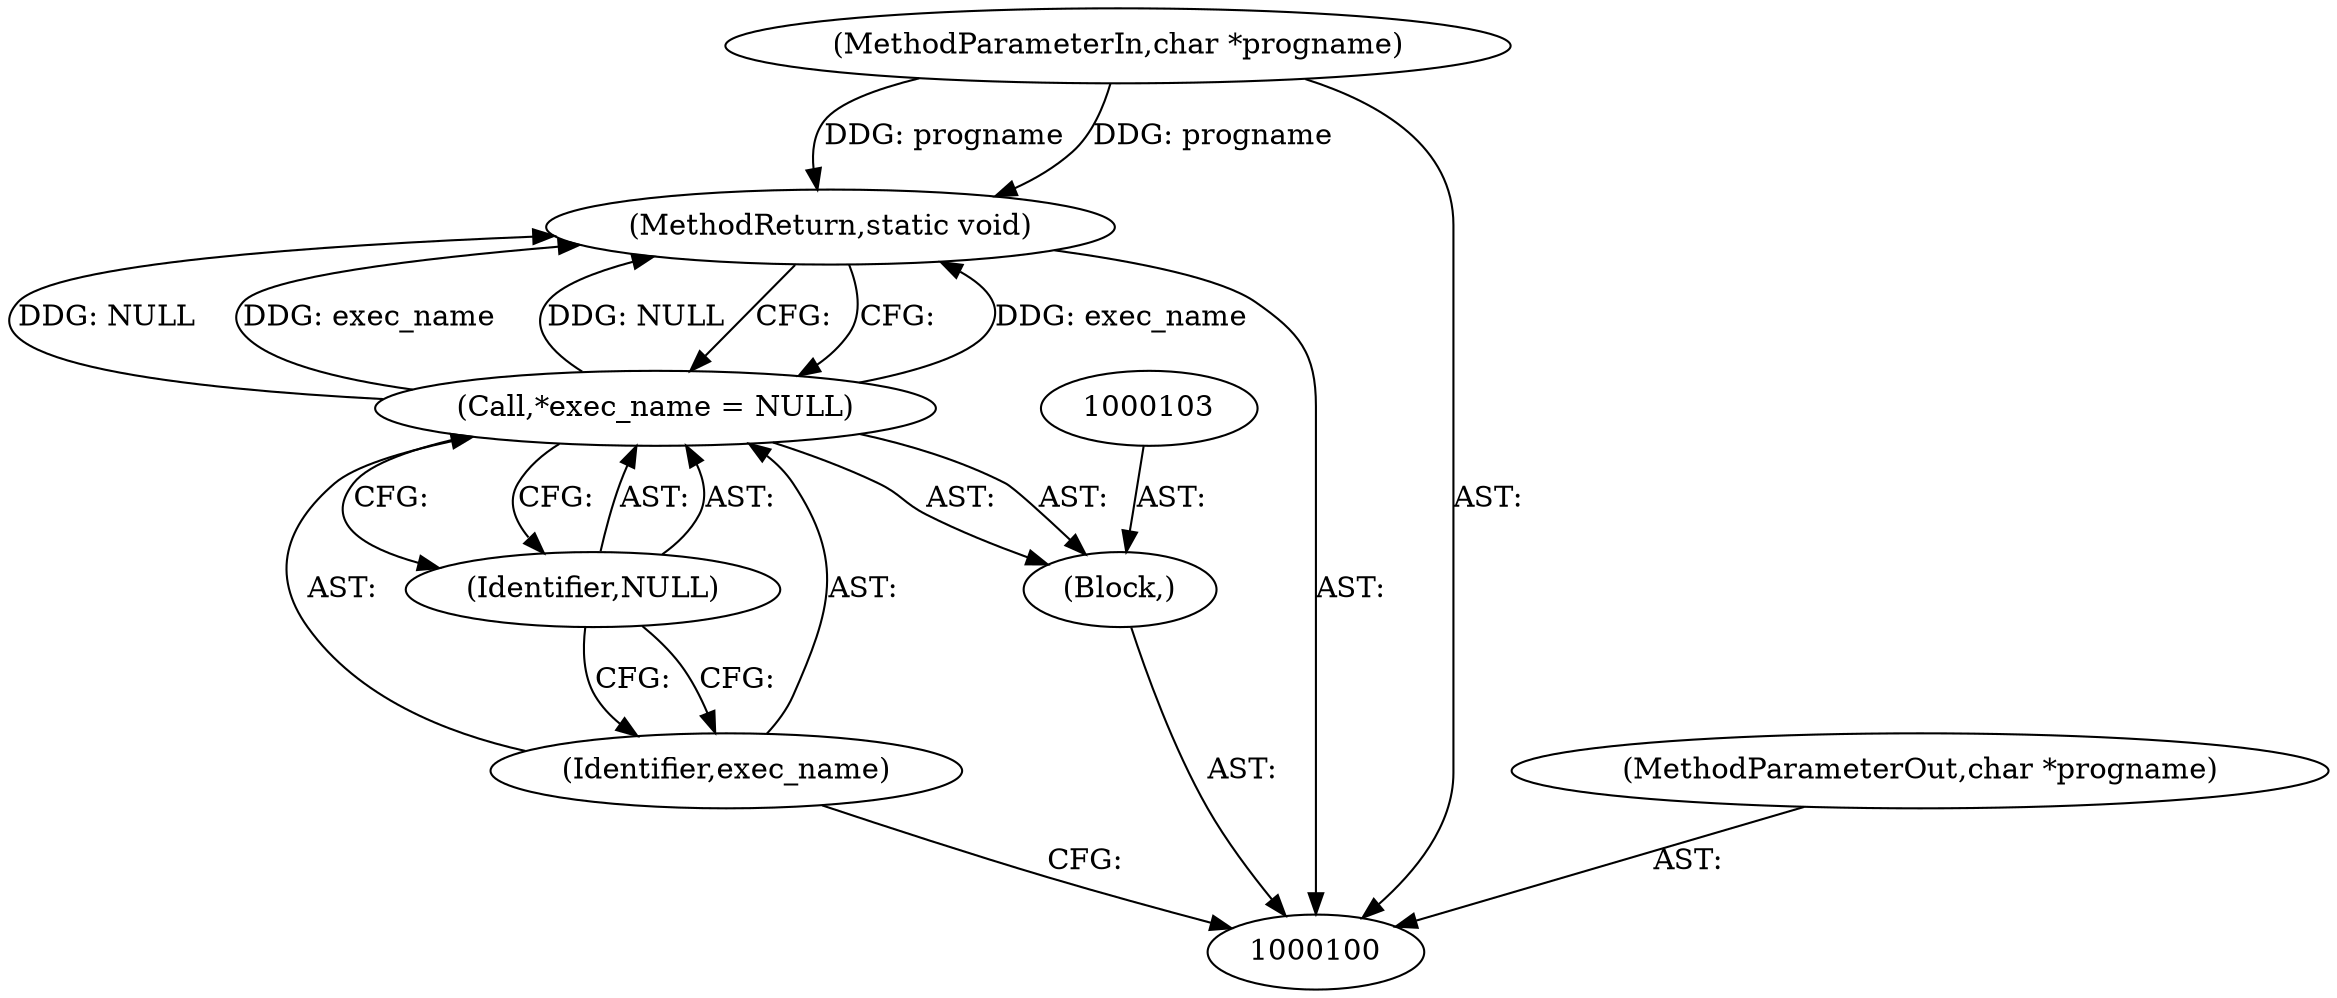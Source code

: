 digraph "0_Android_5a9753fca56f0eeb9f61e342b2fccffc364f9426_5" {
"1000107" [label="(MethodReturn,static void)"];
"1000101" [label="(MethodParameterIn,char *progname)"];
"1000119" [label="(MethodParameterOut,char *progname)"];
"1000102" [label="(Block,)"];
"1000104" [label="(Call,*exec_name = NULL)"];
"1000105" [label="(Identifier,exec_name)"];
"1000106" [label="(Identifier,NULL)"];
"1000107" -> "1000100"  [label="AST: "];
"1000107" -> "1000104"  [label="CFG: "];
"1000104" -> "1000107"  [label="DDG: exec_name"];
"1000104" -> "1000107"  [label="DDG: NULL"];
"1000101" -> "1000107"  [label="DDG: progname"];
"1000101" -> "1000100"  [label="AST: "];
"1000101" -> "1000107"  [label="DDG: progname"];
"1000119" -> "1000100"  [label="AST: "];
"1000102" -> "1000100"  [label="AST: "];
"1000103" -> "1000102"  [label="AST: "];
"1000104" -> "1000102"  [label="AST: "];
"1000104" -> "1000102"  [label="AST: "];
"1000104" -> "1000106"  [label="CFG: "];
"1000105" -> "1000104"  [label="AST: "];
"1000106" -> "1000104"  [label="AST: "];
"1000107" -> "1000104"  [label="CFG: "];
"1000104" -> "1000107"  [label="DDG: exec_name"];
"1000104" -> "1000107"  [label="DDG: NULL"];
"1000105" -> "1000104"  [label="AST: "];
"1000105" -> "1000100"  [label="CFG: "];
"1000106" -> "1000105"  [label="CFG: "];
"1000106" -> "1000104"  [label="AST: "];
"1000106" -> "1000105"  [label="CFG: "];
"1000104" -> "1000106"  [label="CFG: "];
}
